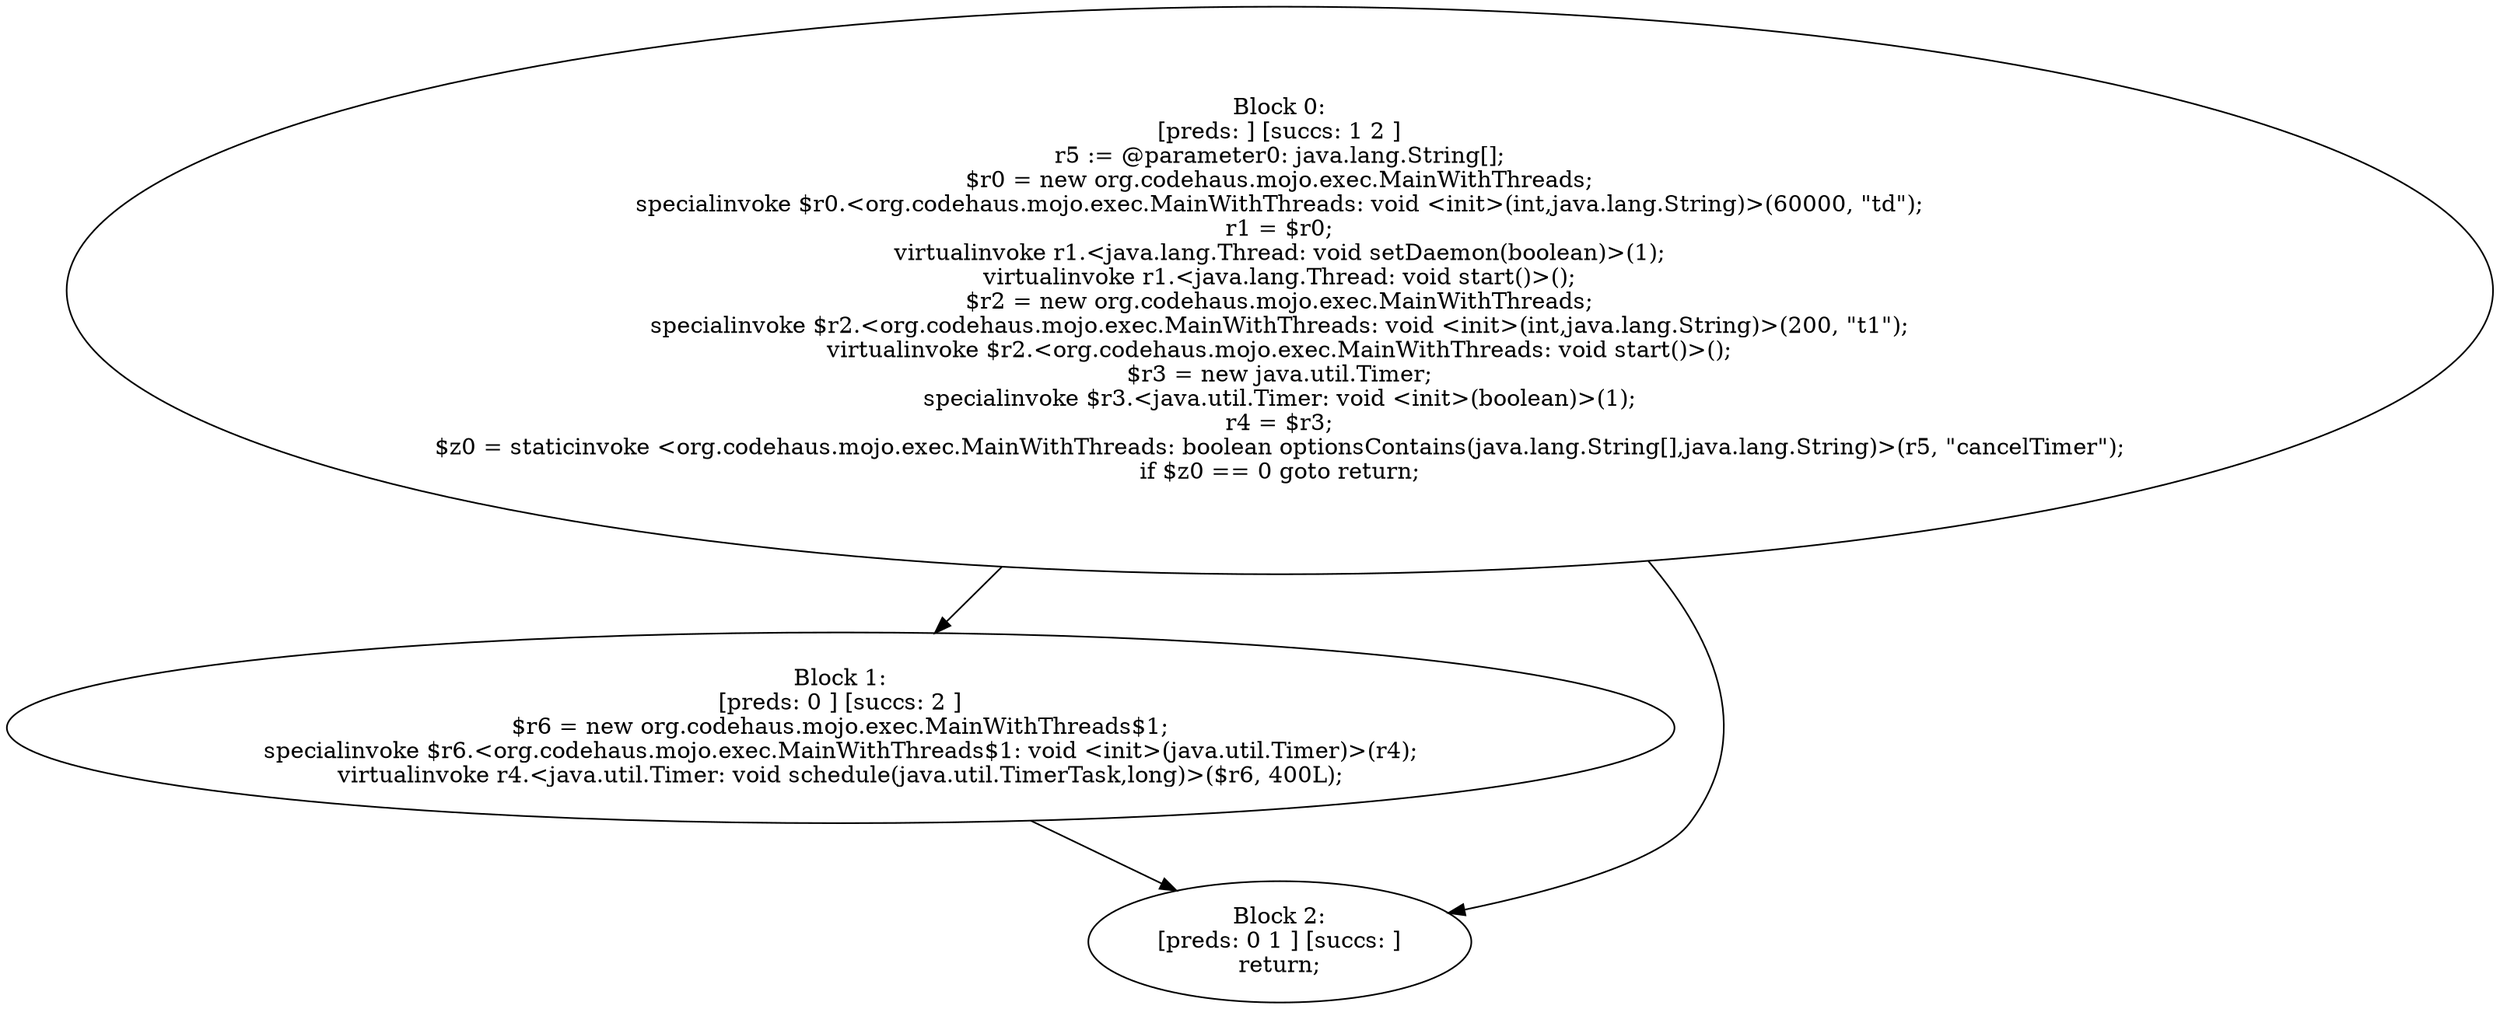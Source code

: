 digraph "unitGraph" {
    "Block 0:
[preds: ] [succs: 1 2 ]
r5 := @parameter0: java.lang.String[];
$r0 = new org.codehaus.mojo.exec.MainWithThreads;
specialinvoke $r0.<org.codehaus.mojo.exec.MainWithThreads: void <init>(int,java.lang.String)>(60000, \"td\");
r1 = $r0;
virtualinvoke r1.<java.lang.Thread: void setDaemon(boolean)>(1);
virtualinvoke r1.<java.lang.Thread: void start()>();
$r2 = new org.codehaus.mojo.exec.MainWithThreads;
specialinvoke $r2.<org.codehaus.mojo.exec.MainWithThreads: void <init>(int,java.lang.String)>(200, \"t1\");
virtualinvoke $r2.<org.codehaus.mojo.exec.MainWithThreads: void start()>();
$r3 = new java.util.Timer;
specialinvoke $r3.<java.util.Timer: void <init>(boolean)>(1);
r4 = $r3;
$z0 = staticinvoke <org.codehaus.mojo.exec.MainWithThreads: boolean optionsContains(java.lang.String[],java.lang.String)>(r5, \"cancelTimer\");
if $z0 == 0 goto return;
"
    "Block 1:
[preds: 0 ] [succs: 2 ]
$r6 = new org.codehaus.mojo.exec.MainWithThreads$1;
specialinvoke $r6.<org.codehaus.mojo.exec.MainWithThreads$1: void <init>(java.util.Timer)>(r4);
virtualinvoke r4.<java.util.Timer: void schedule(java.util.TimerTask,long)>($r6, 400L);
"
    "Block 2:
[preds: 0 1 ] [succs: ]
return;
"
    "Block 0:
[preds: ] [succs: 1 2 ]
r5 := @parameter0: java.lang.String[];
$r0 = new org.codehaus.mojo.exec.MainWithThreads;
specialinvoke $r0.<org.codehaus.mojo.exec.MainWithThreads: void <init>(int,java.lang.String)>(60000, \"td\");
r1 = $r0;
virtualinvoke r1.<java.lang.Thread: void setDaemon(boolean)>(1);
virtualinvoke r1.<java.lang.Thread: void start()>();
$r2 = new org.codehaus.mojo.exec.MainWithThreads;
specialinvoke $r2.<org.codehaus.mojo.exec.MainWithThreads: void <init>(int,java.lang.String)>(200, \"t1\");
virtualinvoke $r2.<org.codehaus.mojo.exec.MainWithThreads: void start()>();
$r3 = new java.util.Timer;
specialinvoke $r3.<java.util.Timer: void <init>(boolean)>(1);
r4 = $r3;
$z0 = staticinvoke <org.codehaus.mojo.exec.MainWithThreads: boolean optionsContains(java.lang.String[],java.lang.String)>(r5, \"cancelTimer\");
if $z0 == 0 goto return;
"->"Block 1:
[preds: 0 ] [succs: 2 ]
$r6 = new org.codehaus.mojo.exec.MainWithThreads$1;
specialinvoke $r6.<org.codehaus.mojo.exec.MainWithThreads$1: void <init>(java.util.Timer)>(r4);
virtualinvoke r4.<java.util.Timer: void schedule(java.util.TimerTask,long)>($r6, 400L);
";
    "Block 0:
[preds: ] [succs: 1 2 ]
r5 := @parameter0: java.lang.String[];
$r0 = new org.codehaus.mojo.exec.MainWithThreads;
specialinvoke $r0.<org.codehaus.mojo.exec.MainWithThreads: void <init>(int,java.lang.String)>(60000, \"td\");
r1 = $r0;
virtualinvoke r1.<java.lang.Thread: void setDaemon(boolean)>(1);
virtualinvoke r1.<java.lang.Thread: void start()>();
$r2 = new org.codehaus.mojo.exec.MainWithThreads;
specialinvoke $r2.<org.codehaus.mojo.exec.MainWithThreads: void <init>(int,java.lang.String)>(200, \"t1\");
virtualinvoke $r2.<org.codehaus.mojo.exec.MainWithThreads: void start()>();
$r3 = new java.util.Timer;
specialinvoke $r3.<java.util.Timer: void <init>(boolean)>(1);
r4 = $r3;
$z0 = staticinvoke <org.codehaus.mojo.exec.MainWithThreads: boolean optionsContains(java.lang.String[],java.lang.String)>(r5, \"cancelTimer\");
if $z0 == 0 goto return;
"->"Block 2:
[preds: 0 1 ] [succs: ]
return;
";
    "Block 1:
[preds: 0 ] [succs: 2 ]
$r6 = new org.codehaus.mojo.exec.MainWithThreads$1;
specialinvoke $r6.<org.codehaus.mojo.exec.MainWithThreads$1: void <init>(java.util.Timer)>(r4);
virtualinvoke r4.<java.util.Timer: void schedule(java.util.TimerTask,long)>($r6, 400L);
"->"Block 2:
[preds: 0 1 ] [succs: ]
return;
";
}

